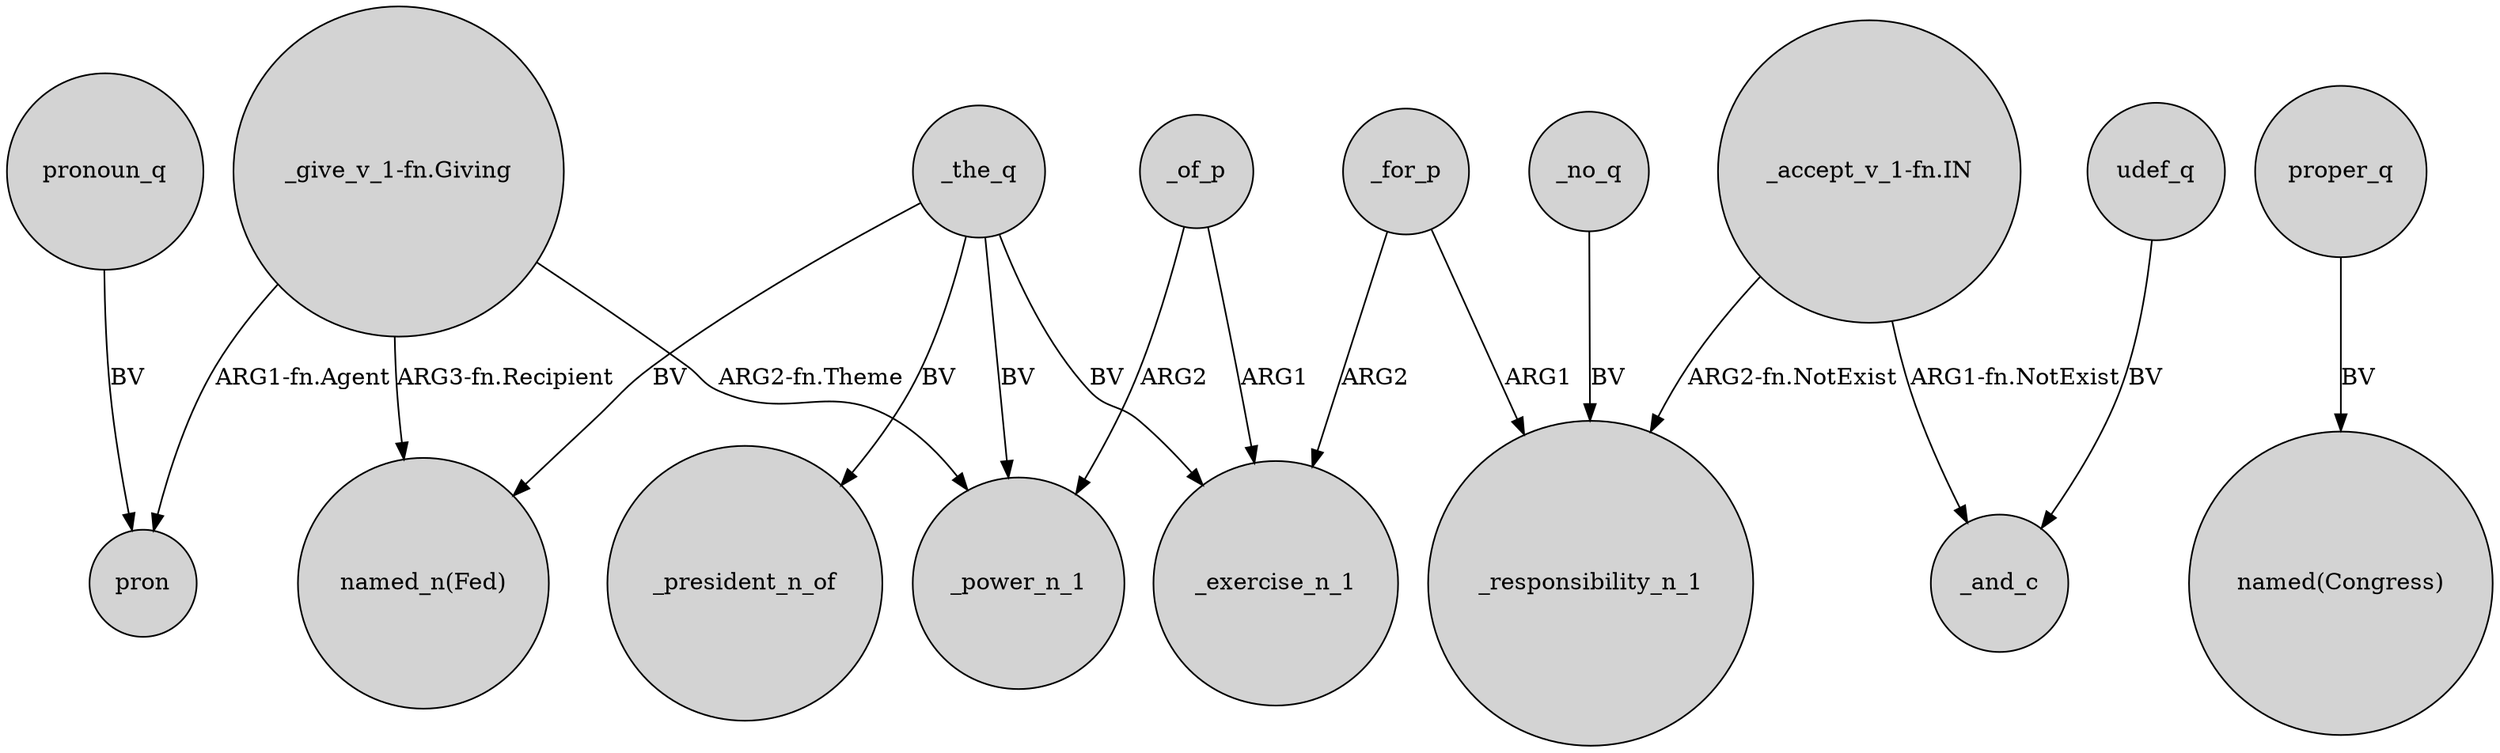 digraph {
	node [shape=circle style=filled]
	_the_q -> _exercise_n_1 [label=BV]
	"_accept_v_1-fn.IN" -> _and_c [label="ARG1-fn.NotExist"]
	_no_q -> _responsibility_n_1 [label=BV]
	_of_p -> _power_n_1 [label=ARG2]
	_the_q -> _power_n_1 [label=BV]
	_for_p -> _exercise_n_1 [label=ARG2]
	"_give_v_1-fn.Giving" -> "named_n(Fed)" [label="ARG3-fn.Recipient"]
	_the_q -> "named_n(Fed)" [label=BV]
	_for_p -> _responsibility_n_1 [label=ARG1]
	"_accept_v_1-fn.IN" -> _responsibility_n_1 [label="ARG2-fn.NotExist"]
	udef_q -> _and_c [label=BV]
	"_give_v_1-fn.Giving" -> pron [label="ARG1-fn.Agent"]
	_the_q -> _president_n_of [label=BV]
	proper_q -> "named(Congress)" [label=BV]
	"_give_v_1-fn.Giving" -> _power_n_1 [label="ARG2-fn.Theme"]
	_of_p -> _exercise_n_1 [label=ARG1]
	pronoun_q -> pron [label=BV]
}
